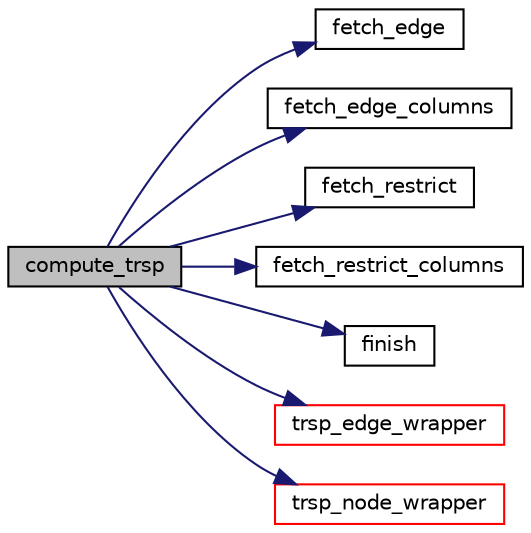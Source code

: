 digraph "compute_trsp"
{
  edge [fontname="Helvetica",fontsize="10",labelfontname="Helvetica",labelfontsize="10"];
  node [fontname="Helvetica",fontsize="10",shape=record];
  rankdir="LR";
  Node1 [label="compute_trsp",height=0.2,width=0.4,color="black", fillcolor="grey75", style="filled" fontcolor="black"];
  Node1 -> Node2 [color="midnightblue",fontsize="10",style="solid",fontname="Helvetica"];
  Node2 [label="fetch_edge",height=0.2,width=0.4,color="black", fillcolor="white", style="filled",URL="$trsp_8c.html#abcd007a7a8d5408a84f9572afc0b13a0"];
  Node1 -> Node3 [color="midnightblue",fontsize="10",style="solid",fontname="Helvetica"];
  Node3 [label="fetch_edge_columns",height=0.2,width=0.4,color="black", fillcolor="white", style="filled",URL="$trsp_8c.html#aa2255175b96837aebe5f2a28b57f72a7"];
  Node1 -> Node4 [color="midnightblue",fontsize="10",style="solid",fontname="Helvetica"];
  Node4 [label="fetch_restrict",height=0.2,width=0.4,color="black", fillcolor="white", style="filled",URL="$trsp_8c.html#a08bb74b6255b8a583fd953d6995723df"];
  Node1 -> Node5 [color="midnightblue",fontsize="10",style="solid",fontname="Helvetica"];
  Node5 [label="fetch_restrict_columns",height=0.2,width=0.4,color="black", fillcolor="white", style="filled",URL="$trsp_8c.html#a7623760f545a367335141630d9e715ac"];
  Node1 -> Node6 [color="midnightblue",fontsize="10",style="solid",fontname="Helvetica"];
  Node6 [label="finish",height=0.2,width=0.4,color="black", fillcolor="white", style="filled",URL="$trsp_8c.html#adbf69d62298e4d47f81c749cebaad544"];
  Node1 -> Node7 [color="midnightblue",fontsize="10",style="solid",fontname="Helvetica"];
  Node7 [label="trsp_edge_wrapper",height=0.2,width=0.4,color="red", fillcolor="white", style="filled",URL="$trsp_8h.html#a9936d9f5cc903264889dd89eb99b219d"];
  Node1 -> Node8 [color="midnightblue",fontsize="10",style="solid",fontname="Helvetica"];
  Node8 [label="trsp_node_wrapper",height=0.2,width=0.4,color="red", fillcolor="white", style="filled",URL="$trsp_8h.html#af877d20ad719f88ee253407e65fecc60"];
}
